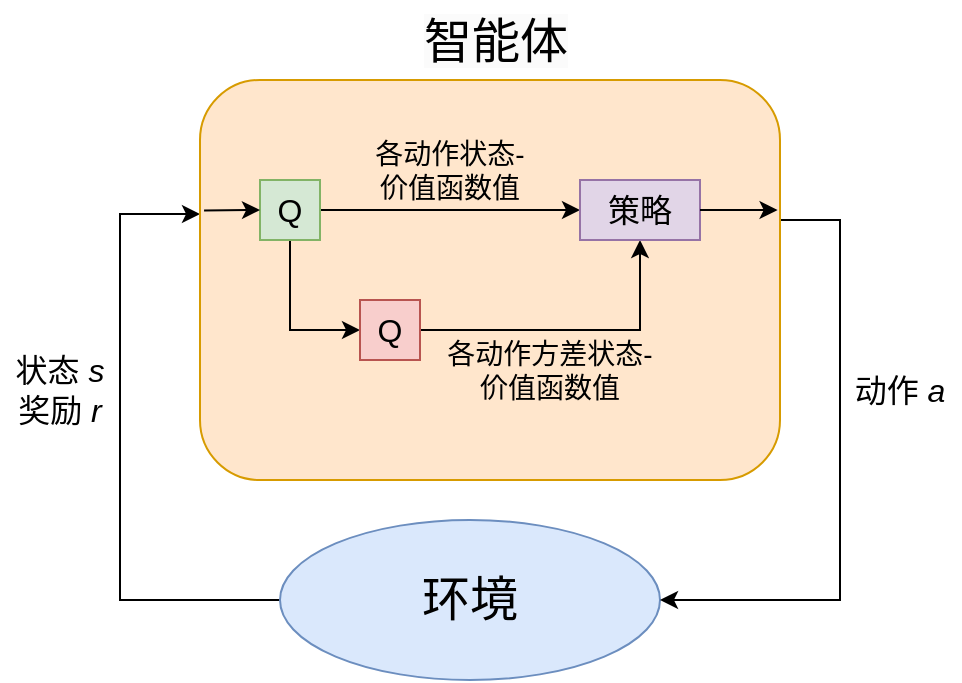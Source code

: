 <mxfile version="26.2.13">
  <diagram name="第 1 页" id="n63b4nC1y1BCJf75-sI9">
    <mxGraphModel dx="569" dy="333" grid="1" gridSize="10" guides="1" tooltips="1" connect="1" arrows="1" fold="1" page="1" pageScale="1" pageWidth="827" pageHeight="1169" math="0" shadow="0">
      <root>
        <mxCell id="0" />
        <mxCell id="1" parent="0" />
        <mxCell id="mvJgyyiXs0eFSsutSy1s-8" style="edgeStyle=orthogonalEdgeStyle;rounded=0;orthogonalLoop=1;jettySize=auto;html=1;exitX=0;exitY=0.5;exitDx=0;exitDy=0;entryX=0;entryY=0.333;entryDx=0;entryDy=0;entryPerimeter=0;" parent="1" source="mvJgyyiXs0eFSsutSy1s-1" target="mvJgyyiXs0eFSsutSy1s-2" edge="1">
          <mxGeometry relative="1" as="geometry">
            <Array as="points">
              <mxPoint x="220" y="360" />
              <mxPoint x="220" y="167" />
              <mxPoint x="260" y="167" />
            </Array>
          </mxGeometry>
        </mxCell>
        <mxCell id="mvJgyyiXs0eFSsutSy1s-1" value="&lt;font style=&quot;font-size: 24px;&quot;&gt;环境&lt;/font&gt;" style="ellipse;whiteSpace=wrap;html=1;fillColor=#dae8fc;strokeColor=#6c8ebf;" parent="1" vertex="1">
          <mxGeometry x="300" y="320" width="190" height="80" as="geometry" />
        </mxCell>
        <mxCell id="mvJgyyiXs0eFSsutSy1s-4" style="edgeStyle=orthogonalEdgeStyle;rounded=0;orthogonalLoop=1;jettySize=auto;html=1;exitX=1;exitY=0.5;exitDx=0;exitDy=0;entryX=1;entryY=0.5;entryDx=0;entryDy=0;" parent="1" source="mvJgyyiXs0eFSsutSy1s-2" target="mvJgyyiXs0eFSsutSy1s-1" edge="1">
          <mxGeometry relative="1" as="geometry">
            <Array as="points">
              <mxPoint x="550" y="170" />
              <mxPoint x="580" y="170" />
              <mxPoint x="580" y="360" />
            </Array>
          </mxGeometry>
        </mxCell>
        <mxCell id="mvJgyyiXs0eFSsutSy1s-2" value="" style="rounded=1;whiteSpace=wrap;html=1;fillColor=#ffe6cc;strokeColor=#d79b00;" parent="1" vertex="1">
          <mxGeometry x="260" y="100" width="290" height="200" as="geometry" />
        </mxCell>
        <mxCell id="mvJgyyiXs0eFSsutSy1s-7" value="动作 &lt;i&gt;a&lt;/i&gt;" style="text;html=1;align=center;verticalAlign=middle;whiteSpace=wrap;rounded=0;fontSize=16;" parent="1" vertex="1">
          <mxGeometry x="580" y="240" width="60" height="30" as="geometry" />
        </mxCell>
        <mxCell id="mvJgyyiXs0eFSsutSy1s-9" value="状态 &lt;i&gt;s&lt;/i&gt;&lt;div&gt;奖励&lt;i&gt; r&lt;/i&gt;&lt;/div&gt;" style="text;html=1;align=center;verticalAlign=middle;whiteSpace=wrap;rounded=0;fontSize=16;" parent="1" vertex="1">
          <mxGeometry x="160" y="240" width="60" height="30" as="geometry" />
        </mxCell>
        <mxCell id="2D5P-O0thgNvpgd-1Gi0-2" value="&lt;span style=&quot;color: rgb(0, 0, 0); font-family: Helvetica; font-size: 24px; font-style: normal; font-variant-ligatures: normal; font-variant-caps: normal; font-weight: 400; letter-spacing: normal; orphans: 2; text-align: center; text-indent: 0px; text-transform: none; widows: 2; word-spacing: 0px; -webkit-text-stroke-width: 0px; white-space: normal; background-color: rgb(251, 251, 251); text-decoration-thickness: initial; text-decoration-style: initial; text-decoration-color: initial; display: inline !important; float: none;&quot;&gt;智能体&lt;/span&gt;" style="text;whiteSpace=wrap;html=1;" parent="1" vertex="1">
          <mxGeometry x="370" y="60" width="110" height="50" as="geometry" />
        </mxCell>
        <mxCell id="2D5P-O0thgNvpgd-1Gi0-6" style="edgeStyle=orthogonalEdgeStyle;rounded=0;orthogonalLoop=1;jettySize=auto;html=1;exitX=0.5;exitY=1;exitDx=0;exitDy=0;entryX=0;entryY=0.5;entryDx=0;entryDy=0;" parent="1" source="2D5P-O0thgNvpgd-1Gi0-3" target="2D5P-O0thgNvpgd-1Gi0-5" edge="1">
          <mxGeometry relative="1" as="geometry" />
        </mxCell>
        <mxCell id="2D5P-O0thgNvpgd-1Gi0-8" style="edgeStyle=orthogonalEdgeStyle;rounded=0;orthogonalLoop=1;jettySize=auto;html=1;exitX=1;exitY=0.5;exitDx=0;exitDy=0;entryX=0;entryY=0.5;entryDx=0;entryDy=0;" parent="1" source="2D5P-O0thgNvpgd-1Gi0-3" target="2D5P-O0thgNvpgd-1Gi0-7" edge="1">
          <mxGeometry relative="1" as="geometry" />
        </mxCell>
        <mxCell id="2D5P-O0thgNvpgd-1Gi0-3" value="Q" style="rounded=0;whiteSpace=wrap;html=1;fillColor=#d5e8d4;strokeColor=#82b366;fontSize=16;" parent="1" vertex="1">
          <mxGeometry x="290" y="150" width="30" height="30" as="geometry" />
        </mxCell>
        <mxCell id="2D5P-O0thgNvpgd-1Gi0-9" style="edgeStyle=orthogonalEdgeStyle;rounded=0;orthogonalLoop=1;jettySize=auto;html=1;exitX=1;exitY=0.5;exitDx=0;exitDy=0;entryX=0.5;entryY=1;entryDx=0;entryDy=0;" parent="1" source="2D5P-O0thgNvpgd-1Gi0-5" target="2D5P-O0thgNvpgd-1Gi0-7" edge="1">
          <mxGeometry relative="1" as="geometry" />
        </mxCell>
        <mxCell id="2D5P-O0thgNvpgd-1Gi0-5" value="Q" style="rounded=0;whiteSpace=wrap;html=1;fillColor=#f8cecc;strokeColor=#b85450;fontSize=16;" parent="1" vertex="1">
          <mxGeometry x="340" y="210" width="30" height="30" as="geometry" />
        </mxCell>
        <mxCell id="2D5P-O0thgNvpgd-1Gi0-7" value="策略" style="rounded=0;whiteSpace=wrap;html=1;fillColor=#e1d5e7;strokeColor=#9673a6;fontSize=16;" parent="1" vertex="1">
          <mxGeometry x="450" y="150" width="60" height="30" as="geometry" />
        </mxCell>
        <mxCell id="ax-hmVti1_wuFFtV55S5-1" value="各动作状态-价值函数值" style="text;html=1;align=center;verticalAlign=middle;whiteSpace=wrap;rounded=0;fontSize=14;" vertex="1" parent="1">
          <mxGeometry x="340" y="130" width="90" height="30" as="geometry" />
        </mxCell>
        <mxCell id="ax-hmVti1_wuFFtV55S5-2" value="各动作方差状态-价值函数值" style="text;html=1;align=center;verticalAlign=middle;whiteSpace=wrap;rounded=0;fontSize=14;" vertex="1" parent="1">
          <mxGeometry x="380" y="230" width="110" height="30" as="geometry" />
        </mxCell>
        <mxCell id="ax-hmVti1_wuFFtV55S5-3" style="edgeStyle=orthogonalEdgeStyle;rounded=0;orthogonalLoop=1;jettySize=auto;html=1;exitX=1;exitY=0.5;exitDx=0;exitDy=0;entryX=0.996;entryY=0.329;entryDx=0;entryDy=0;entryPerimeter=0;" edge="1" parent="1" source="2D5P-O0thgNvpgd-1Gi0-7" target="mvJgyyiXs0eFSsutSy1s-2">
          <mxGeometry relative="1" as="geometry" />
        </mxCell>
        <mxCell id="ax-hmVti1_wuFFtV55S5-4" value="" style="endArrow=classic;html=1;rounded=0;entryX=0;entryY=0.5;entryDx=0;entryDy=0;exitX=0.007;exitY=0.326;exitDx=0;exitDy=0;exitPerimeter=0;" edge="1" parent="1" source="mvJgyyiXs0eFSsutSy1s-2" target="2D5P-O0thgNvpgd-1Gi0-3">
          <mxGeometry width="50" height="50" relative="1" as="geometry">
            <mxPoint x="260" y="170" as="sourcePoint" />
            <mxPoint x="310" y="140" as="targetPoint" />
          </mxGeometry>
        </mxCell>
      </root>
    </mxGraphModel>
  </diagram>
</mxfile>
